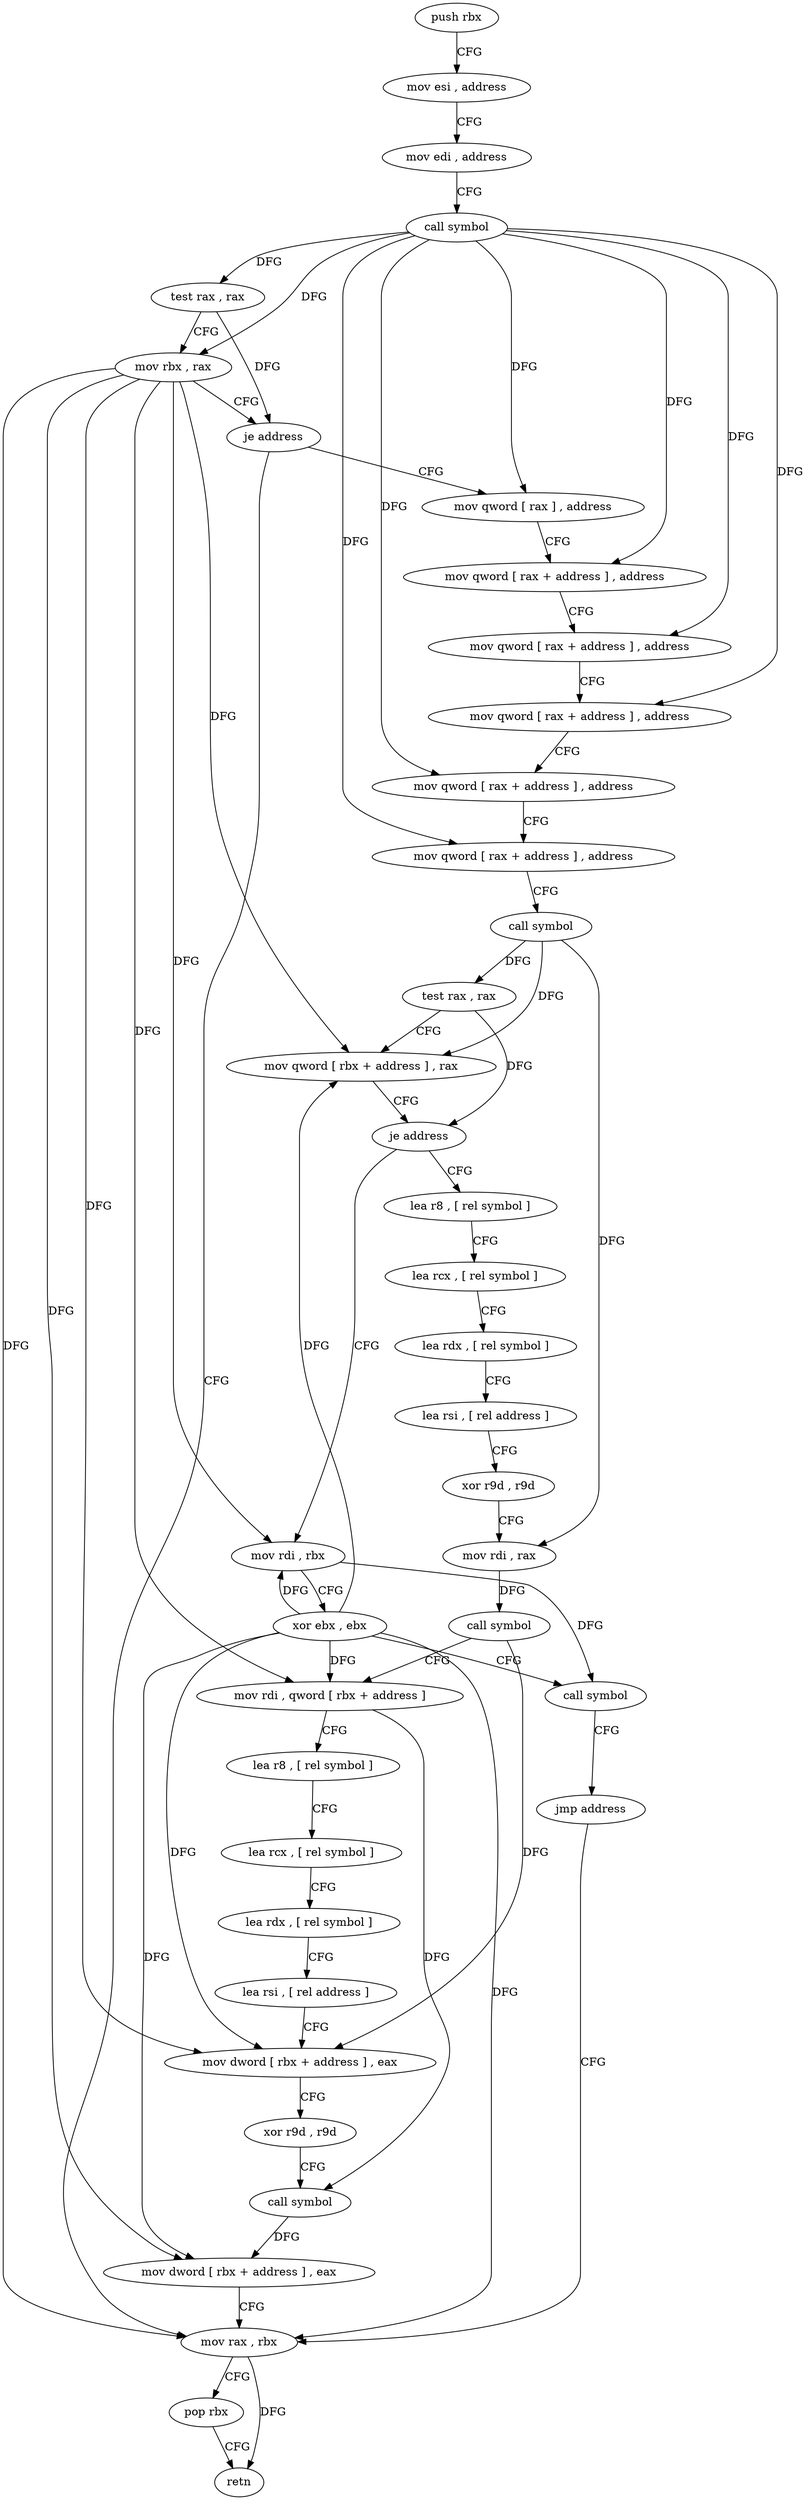 digraph "func" {
"84384" [label = "push rbx" ]
"84385" [label = "mov esi , address" ]
"84390" [label = "mov edi , address" ]
"84395" [label = "call symbol" ]
"84400" [label = "test rax , rax" ]
"84403" [label = "mov rbx , rax" ]
"84406" [label = "je address" ]
"84558" [label = "mov rax , rbx" ]
"84412" [label = "mov qword [ rax ] , address" ]
"84561" [label = "pop rbx" ]
"84562" [label = "retn" ]
"84419" [label = "mov qword [ rax + address ] , address" ]
"84427" [label = "mov qword [ rax + address ] , address" ]
"84435" [label = "mov qword [ rax + address ] , address" ]
"84443" [label = "mov qword [ rax + address ] , address" ]
"84451" [label = "mov qword [ rax + address ] , address" ]
"84459" [label = "call symbol" ]
"84464" [label = "test rax , rax" ]
"84467" [label = "mov qword [ rbx + address ] , rax" ]
"84471" [label = "je address" ]
"84568" [label = "mov rdi , rbx" ]
"84473" [label = "lea r8 , [ rel symbol ]" ]
"84571" [label = "xor ebx , ebx" ]
"84573" [label = "call symbol" ]
"84578" [label = "jmp address" ]
"84480" [label = "lea rcx , [ rel symbol ]" ]
"84487" [label = "lea rdx , [ rel symbol ]" ]
"84494" [label = "lea rsi , [ rel address ]" ]
"84501" [label = "xor r9d , r9d" ]
"84504" [label = "mov rdi , rax" ]
"84507" [label = "call symbol" ]
"84512" [label = "mov rdi , qword [ rbx + address ]" ]
"84516" [label = "lea r8 , [ rel symbol ]" ]
"84523" [label = "lea rcx , [ rel symbol ]" ]
"84530" [label = "lea rdx , [ rel symbol ]" ]
"84537" [label = "lea rsi , [ rel address ]" ]
"84544" [label = "mov dword [ rbx + address ] , eax" ]
"84547" [label = "xor r9d , r9d" ]
"84550" [label = "call symbol" ]
"84555" [label = "mov dword [ rbx + address ] , eax" ]
"84384" -> "84385" [ label = "CFG" ]
"84385" -> "84390" [ label = "CFG" ]
"84390" -> "84395" [ label = "CFG" ]
"84395" -> "84400" [ label = "DFG" ]
"84395" -> "84403" [ label = "DFG" ]
"84395" -> "84412" [ label = "DFG" ]
"84395" -> "84419" [ label = "DFG" ]
"84395" -> "84427" [ label = "DFG" ]
"84395" -> "84435" [ label = "DFG" ]
"84395" -> "84443" [ label = "DFG" ]
"84395" -> "84451" [ label = "DFG" ]
"84400" -> "84403" [ label = "CFG" ]
"84400" -> "84406" [ label = "DFG" ]
"84403" -> "84406" [ label = "CFG" ]
"84403" -> "84558" [ label = "DFG" ]
"84403" -> "84467" [ label = "DFG" ]
"84403" -> "84568" [ label = "DFG" ]
"84403" -> "84512" [ label = "DFG" ]
"84403" -> "84544" [ label = "DFG" ]
"84403" -> "84555" [ label = "DFG" ]
"84406" -> "84558" [ label = "CFG" ]
"84406" -> "84412" [ label = "CFG" ]
"84558" -> "84561" [ label = "CFG" ]
"84558" -> "84562" [ label = "DFG" ]
"84412" -> "84419" [ label = "CFG" ]
"84561" -> "84562" [ label = "CFG" ]
"84419" -> "84427" [ label = "CFG" ]
"84427" -> "84435" [ label = "CFG" ]
"84435" -> "84443" [ label = "CFG" ]
"84443" -> "84451" [ label = "CFG" ]
"84451" -> "84459" [ label = "CFG" ]
"84459" -> "84464" [ label = "DFG" ]
"84459" -> "84467" [ label = "DFG" ]
"84459" -> "84504" [ label = "DFG" ]
"84464" -> "84467" [ label = "CFG" ]
"84464" -> "84471" [ label = "DFG" ]
"84467" -> "84471" [ label = "CFG" ]
"84471" -> "84568" [ label = "CFG" ]
"84471" -> "84473" [ label = "CFG" ]
"84568" -> "84571" [ label = "CFG" ]
"84568" -> "84573" [ label = "DFG" ]
"84473" -> "84480" [ label = "CFG" ]
"84571" -> "84573" [ label = "CFG" ]
"84571" -> "84558" [ label = "DFG" ]
"84571" -> "84568" [ label = "DFG" ]
"84571" -> "84467" [ label = "DFG" ]
"84571" -> "84512" [ label = "DFG" ]
"84571" -> "84544" [ label = "DFG" ]
"84571" -> "84555" [ label = "DFG" ]
"84573" -> "84578" [ label = "CFG" ]
"84578" -> "84558" [ label = "CFG" ]
"84480" -> "84487" [ label = "CFG" ]
"84487" -> "84494" [ label = "CFG" ]
"84494" -> "84501" [ label = "CFG" ]
"84501" -> "84504" [ label = "CFG" ]
"84504" -> "84507" [ label = "DFG" ]
"84507" -> "84512" [ label = "CFG" ]
"84507" -> "84544" [ label = "DFG" ]
"84512" -> "84516" [ label = "CFG" ]
"84512" -> "84550" [ label = "DFG" ]
"84516" -> "84523" [ label = "CFG" ]
"84523" -> "84530" [ label = "CFG" ]
"84530" -> "84537" [ label = "CFG" ]
"84537" -> "84544" [ label = "CFG" ]
"84544" -> "84547" [ label = "CFG" ]
"84547" -> "84550" [ label = "CFG" ]
"84550" -> "84555" [ label = "DFG" ]
"84555" -> "84558" [ label = "CFG" ]
}
